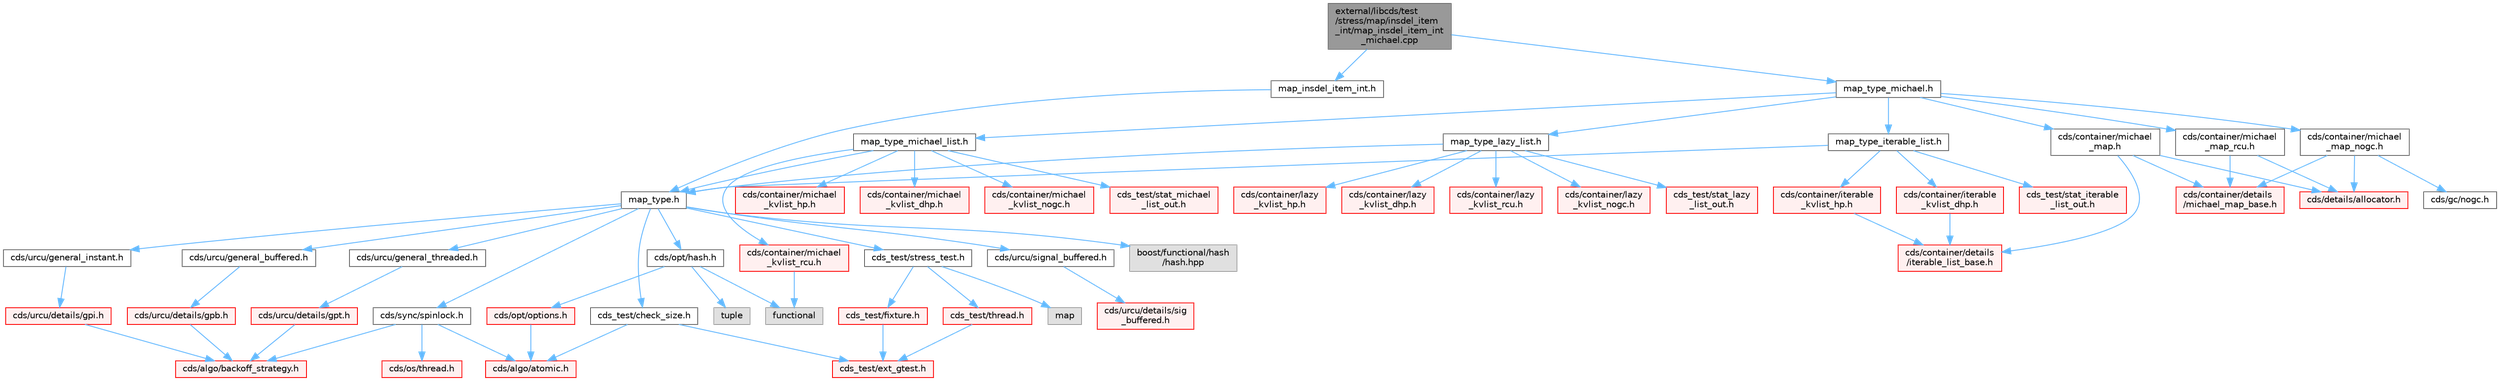 digraph "external/libcds/test/stress/map/insdel_item_int/map_insdel_item_int_michael.cpp"
{
 // LATEX_PDF_SIZE
  bgcolor="transparent";
  edge [fontname=Helvetica,fontsize=10,labelfontname=Helvetica,labelfontsize=10];
  node [fontname=Helvetica,fontsize=10,shape=box,height=0.2,width=0.4];
  Node1 [id="Node000001",label="external/libcds/test\l/stress/map/insdel_item\l_int/map_insdel_item_int\l_michael.cpp",height=0.2,width=0.4,color="gray40", fillcolor="grey60", style="filled", fontcolor="black",tooltip=" "];
  Node1 -> Node2 [id="edge1_Node000001_Node000002",color="steelblue1",style="solid",tooltip=" "];
  Node2 [id="Node000002",label="map_insdel_item_int.h",height=0.2,width=0.4,color="grey40", fillcolor="white", style="filled",URL="$map__insdel__item__int_8h.html",tooltip=" "];
  Node2 -> Node3 [id="edge2_Node000002_Node000003",color="steelblue1",style="solid",tooltip=" "];
  Node3 [id="Node000003",label="map_type.h",height=0.2,width=0.4,color="grey40", fillcolor="white", style="filled",URL="$map__type_8h.html",tooltip=" "];
  Node3 -> Node4 [id="edge3_Node000003_Node000004",color="steelblue1",style="solid",tooltip=" "];
  Node4 [id="Node000004",label="cds/urcu/general_instant.h",height=0.2,width=0.4,color="grey40", fillcolor="white", style="filled",URL="$general__instant_8h.html",tooltip=" "];
  Node4 -> Node5 [id="edge4_Node000004_Node000005",color="steelblue1",style="solid",tooltip=" "];
  Node5 [id="Node000005",label="cds/urcu/details/gpi.h",height=0.2,width=0.4,color="red", fillcolor="#FFF0F0", style="filled",URL="$gpi_8h.html",tooltip=" "];
  Node5 -> Node55 [id="edge5_Node000005_Node000055",color="steelblue1",style="solid",tooltip=" "];
  Node55 [id="Node000055",label="cds/algo/backoff_strategy.h",height=0.2,width=0.4,color="red", fillcolor="#FFF0F0", style="filled",URL="$backoff__strategy_8h.html",tooltip=" "];
  Node3 -> Node59 [id="edge6_Node000003_Node000059",color="steelblue1",style="solid",tooltip=" "];
  Node59 [id="Node000059",label="cds/urcu/general_buffered.h",height=0.2,width=0.4,color="grey40", fillcolor="white", style="filled",URL="$general__buffered_8h.html",tooltip=" "];
  Node59 -> Node60 [id="edge7_Node000059_Node000060",color="steelblue1",style="solid",tooltip=" "];
  Node60 [id="Node000060",label="cds/urcu/details/gpb.h",height=0.2,width=0.4,color="red", fillcolor="#FFF0F0", style="filled",URL="$gpb_8h.html",tooltip=" "];
  Node60 -> Node55 [id="edge8_Node000060_Node000055",color="steelblue1",style="solid",tooltip=" "];
  Node3 -> Node73 [id="edge9_Node000003_Node000073",color="steelblue1",style="solid",tooltip=" "];
  Node73 [id="Node000073",label="cds/urcu/general_threaded.h",height=0.2,width=0.4,color="grey40", fillcolor="white", style="filled",URL="$general__threaded_8h.html",tooltip=" "];
  Node73 -> Node74 [id="edge10_Node000073_Node000074",color="steelblue1",style="solid",tooltip=" "];
  Node74 [id="Node000074",label="cds/urcu/details/gpt.h",height=0.2,width=0.4,color="red", fillcolor="#FFF0F0", style="filled",URL="$gpt_8h.html",tooltip=" "];
  Node74 -> Node55 [id="edge11_Node000074_Node000055",color="steelblue1",style="solid",tooltip=" "];
  Node3 -> Node77 [id="edge12_Node000003_Node000077",color="steelblue1",style="solid",tooltip=" "];
  Node77 [id="Node000077",label="cds/urcu/signal_buffered.h",height=0.2,width=0.4,color="grey40", fillcolor="white", style="filled",URL="$signal__buffered_8h.html",tooltip=" "];
  Node77 -> Node78 [id="edge13_Node000077_Node000078",color="steelblue1",style="solid",tooltip=" "];
  Node78 [id="Node000078",label="cds/urcu/details/sig\l_buffered.h",height=0.2,width=0.4,color="red", fillcolor="#FFF0F0", style="filled",URL="$sig__buffered_8h.html",tooltip=" "];
  Node3 -> Node80 [id="edge14_Node000003_Node000080",color="steelblue1",style="solid",tooltip=" "];
  Node80 [id="Node000080",label="cds/sync/spinlock.h",height=0.2,width=0.4,color="grey40", fillcolor="white", style="filled",URL="$sync_2spinlock_8h.html",tooltip=" "];
  Node80 -> Node10 [id="edge15_Node000080_Node000010",color="steelblue1",style="solid",tooltip=" "];
  Node10 [id="Node000010",label="cds/algo/atomic.h",height=0.2,width=0.4,color="red", fillcolor="#FFF0F0", style="filled",URL="$external_2libcds_2cds_2algo_2atomic_8h.html",tooltip=" "];
  Node80 -> Node44 [id="edge16_Node000080_Node000044",color="steelblue1",style="solid",tooltip=" "];
  Node44 [id="Node000044",label="cds/os/thread.h",height=0.2,width=0.4,color="red", fillcolor="#FFF0F0", style="filled",URL="$cds_2os_2thread_8h.html",tooltip=" "];
  Node80 -> Node55 [id="edge17_Node000080_Node000055",color="steelblue1",style="solid",tooltip=" "];
  Node3 -> Node81 [id="edge18_Node000003_Node000081",color="steelblue1",style="solid",tooltip=" "];
  Node81 [id="Node000081",label="cds/opt/hash.h",height=0.2,width=0.4,color="grey40", fillcolor="white", style="filled",URL="$external_2libcds_2cds_2opt_2hash_8h.html",tooltip=" "];
  Node81 -> Node82 [id="edge19_Node000081_Node000082",color="steelblue1",style="solid",tooltip=" "];
  Node82 [id="Node000082",label="tuple",height=0.2,width=0.4,color="grey60", fillcolor="#E0E0E0", style="filled",tooltip=" "];
  Node81 -> Node83 [id="edge20_Node000081_Node000083",color="steelblue1",style="solid",tooltip=" "];
  Node83 [id="Node000083",label="functional",height=0.2,width=0.4,color="grey60", fillcolor="#E0E0E0", style="filled",tooltip=" "];
  Node81 -> Node67 [id="edge21_Node000081_Node000067",color="steelblue1",style="solid",tooltip=" "];
  Node67 [id="Node000067",label="cds/opt/options.h",height=0.2,width=0.4,color="red", fillcolor="#FFF0F0", style="filled",URL="$opt_2options_8h.html",tooltip=" "];
  Node67 -> Node10 [id="edge22_Node000067_Node000010",color="steelblue1",style="solid",tooltip=" "];
  Node3 -> Node84 [id="edge23_Node000003_Node000084",color="steelblue1",style="solid",tooltip=" "];
  Node84 [id="Node000084",label="boost/functional/hash\l/hash.hpp",height=0.2,width=0.4,color="grey60", fillcolor="#E0E0E0", style="filled",tooltip=" "];
  Node3 -> Node85 [id="edge24_Node000003_Node000085",color="steelblue1",style="solid",tooltip=" "];
  Node85 [id="Node000085",label="cds_test/stress_test.h",height=0.2,width=0.4,color="grey40", fillcolor="white", style="filled",URL="$stress__test_8h.html",tooltip=" "];
  Node85 -> Node86 [id="edge25_Node000085_Node000086",color="steelblue1",style="solid",tooltip=" "];
  Node86 [id="Node000086",label="map",height=0.2,width=0.4,color="grey60", fillcolor="#E0E0E0", style="filled",tooltip=" "];
  Node85 -> Node87 [id="edge26_Node000085_Node000087",color="steelblue1",style="solid",tooltip=" "];
  Node87 [id="Node000087",label="cds_test/fixture.h",height=0.2,width=0.4,color="red", fillcolor="#FFF0F0", style="filled",URL="$fixture_8h.html",tooltip=" "];
  Node87 -> Node88 [id="edge27_Node000087_Node000088",color="steelblue1",style="solid",tooltip=" "];
  Node88 [id="Node000088",label="cds_test/ext_gtest.h",height=0.2,width=0.4,color="red", fillcolor="#FFF0F0", style="filled",URL="$ext__gtest_8h.html",tooltip=" "];
  Node85 -> Node92 [id="edge28_Node000085_Node000092",color="steelblue1",style="solid",tooltip=" "];
  Node92 [id="Node000092",label="cds_test/thread.h",height=0.2,width=0.4,color="red", fillcolor="#FFF0F0", style="filled",URL="$test_2include_2cds__test_2thread_8h.html",tooltip=" "];
  Node92 -> Node88 [id="edge29_Node000092_Node000088",color="steelblue1",style="solid",tooltip=" "];
  Node3 -> Node96 [id="edge30_Node000003_Node000096",color="steelblue1",style="solid",tooltip=" "];
  Node96 [id="Node000096",label="cds_test/check_size.h",height=0.2,width=0.4,color="grey40", fillcolor="white", style="filled",URL="$check__size_8h.html",tooltip=" "];
  Node96 -> Node88 [id="edge31_Node000096_Node000088",color="steelblue1",style="solid",tooltip=" "];
  Node96 -> Node10 [id="edge32_Node000096_Node000010",color="steelblue1",style="solid",tooltip=" "];
  Node1 -> Node97 [id="edge33_Node000001_Node000097",color="steelblue1",style="solid",tooltip=" "];
  Node97 [id="Node000097",label="map_type_michael.h",height=0.2,width=0.4,color="grey40", fillcolor="white", style="filled",URL="$map__type__michael_8h.html",tooltip=" "];
  Node97 -> Node98 [id="edge34_Node000097_Node000098",color="steelblue1",style="solid",tooltip=" "];
  Node98 [id="Node000098",label="map_type_michael_list.h",height=0.2,width=0.4,color="grey40", fillcolor="white", style="filled",URL="$map__type__michael__list_8h.html",tooltip=" "];
  Node98 -> Node3 [id="edge35_Node000098_Node000003",color="steelblue1",style="solid",tooltip=" "];
  Node98 -> Node99 [id="edge36_Node000098_Node000099",color="steelblue1",style="solid",tooltip=" "];
  Node99 [id="Node000099",label="cds/container/michael\l_kvlist_hp.h",height=0.2,width=0.4,color="red", fillcolor="#FFF0F0", style="filled",URL="$michael__kvlist__hp_8h.html",tooltip=" "];
  Node98 -> Node111 [id="edge37_Node000098_Node000111",color="steelblue1",style="solid",tooltip=" "];
  Node111 [id="Node000111",label="cds/container/michael\l_kvlist_dhp.h",height=0.2,width=0.4,color="red", fillcolor="#FFF0F0", style="filled",URL="$michael__kvlist__dhp_8h.html",tooltip=" "];
  Node98 -> Node116 [id="edge38_Node000098_Node000116",color="steelblue1",style="solid",tooltip=" "];
  Node116 [id="Node000116",label="cds/container/michael\l_kvlist_rcu.h",height=0.2,width=0.4,color="red", fillcolor="#FFF0F0", style="filled",URL="$michael__kvlist__rcu_8h.html",tooltip=" "];
  Node116 -> Node83 [id="edge39_Node000116_Node000083",color="steelblue1",style="solid",tooltip=" "];
  Node98 -> Node122 [id="edge40_Node000098_Node000122",color="steelblue1",style="solid",tooltip=" "];
  Node122 [id="Node000122",label="cds/container/michael\l_kvlist_nogc.h",height=0.2,width=0.4,color="red", fillcolor="#FFF0F0", style="filled",URL="$michael__kvlist__nogc_8h.html",tooltip=" "];
  Node98 -> Node125 [id="edge41_Node000098_Node000125",color="steelblue1",style="solid",tooltip=" "];
  Node125 [id="Node000125",label="cds_test/stat_michael\l_list_out.h",height=0.2,width=0.4,color="red", fillcolor="#FFF0F0", style="filled",URL="$stat__michael__list__out_8h.html",tooltip=" "];
  Node97 -> Node126 [id="edge42_Node000097_Node000126",color="steelblue1",style="solid",tooltip=" "];
  Node126 [id="Node000126",label="map_type_lazy_list.h",height=0.2,width=0.4,color="grey40", fillcolor="white", style="filled",URL="$map__type__lazy__list_8h.html",tooltip=" "];
  Node126 -> Node3 [id="edge43_Node000126_Node000003",color="steelblue1",style="solid",tooltip=" "];
  Node126 -> Node127 [id="edge44_Node000126_Node000127",color="steelblue1",style="solid",tooltip=" "];
  Node127 [id="Node000127",label="cds/container/lazy\l_kvlist_hp.h",height=0.2,width=0.4,color="red", fillcolor="#FFF0F0", style="filled",URL="$lazy__kvlist__hp_8h.html",tooltip=" "];
  Node126 -> Node134 [id="edge45_Node000126_Node000134",color="steelblue1",style="solid",tooltip=" "];
  Node134 [id="Node000134",label="cds/container/lazy\l_kvlist_dhp.h",height=0.2,width=0.4,color="red", fillcolor="#FFF0F0", style="filled",URL="$lazy__kvlist__dhp_8h.html",tooltip=" "];
  Node126 -> Node136 [id="edge46_Node000126_Node000136",color="steelblue1",style="solid",tooltip=" "];
  Node136 [id="Node000136",label="cds/container/lazy\l_kvlist_rcu.h",height=0.2,width=0.4,color="red", fillcolor="#FFF0F0", style="filled",URL="$lazy__kvlist__rcu_8h.html",tooltip=" "];
  Node126 -> Node138 [id="edge47_Node000126_Node000138",color="steelblue1",style="solid",tooltip=" "];
  Node138 [id="Node000138",label="cds/container/lazy\l_kvlist_nogc.h",height=0.2,width=0.4,color="red", fillcolor="#FFF0F0", style="filled",URL="$lazy__kvlist__nogc_8h.html",tooltip=" "];
  Node126 -> Node140 [id="edge48_Node000126_Node000140",color="steelblue1",style="solid",tooltip=" "];
  Node140 [id="Node000140",label="cds_test/stat_lazy\l_list_out.h",height=0.2,width=0.4,color="red", fillcolor="#FFF0F0", style="filled",URL="$stat__lazy__list__out_8h.html",tooltip=" "];
  Node97 -> Node141 [id="edge49_Node000097_Node000141",color="steelblue1",style="solid",tooltip=" "];
  Node141 [id="Node000141",label="map_type_iterable_list.h",height=0.2,width=0.4,color="grey40", fillcolor="white", style="filled",URL="$map__type__iterable__list_8h.html",tooltip=" "];
  Node141 -> Node3 [id="edge50_Node000141_Node000003",color="steelblue1",style="solid",tooltip=" "];
  Node141 -> Node142 [id="edge51_Node000141_Node000142",color="steelblue1",style="solid",tooltip=" "];
  Node142 [id="Node000142",label="cds/container/iterable\l_kvlist_hp.h",height=0.2,width=0.4,color="red", fillcolor="#FFF0F0", style="filled",URL="$iterable__kvlist__hp_8h.html",tooltip=" "];
  Node142 -> Node143 [id="edge52_Node000142_Node000143",color="steelblue1",style="solid",tooltip=" "];
  Node143 [id="Node000143",label="cds/container/details\l/iterable_list_base.h",height=0.2,width=0.4,color="red", fillcolor="#FFF0F0", style="filled",URL="$container_2details_2iterable__list__base_8h.html",tooltip=" "];
  Node141 -> Node152 [id="edge53_Node000141_Node000152",color="steelblue1",style="solid",tooltip=" "];
  Node152 [id="Node000152",label="cds/container/iterable\l_kvlist_dhp.h",height=0.2,width=0.4,color="red", fillcolor="#FFF0F0", style="filled",URL="$iterable__kvlist__dhp_8h.html",tooltip=" "];
  Node152 -> Node143 [id="edge54_Node000152_Node000143",color="steelblue1",style="solid",tooltip=" "];
  Node141 -> Node155 [id="edge55_Node000141_Node000155",color="steelblue1",style="solid",tooltip=" "];
  Node155 [id="Node000155",label="cds_test/stat_iterable\l_list_out.h",height=0.2,width=0.4,color="red", fillcolor="#FFF0F0", style="filled",URL="$stat__iterable__list__out_8h.html",tooltip=" "];
  Node97 -> Node156 [id="edge56_Node000097_Node000156",color="steelblue1",style="solid",tooltip=" "];
  Node156 [id="Node000156",label="cds/container/michael\l_map.h",height=0.2,width=0.4,color="grey40", fillcolor="white", style="filled",URL="$michael__map_8h.html",tooltip=" "];
  Node156 -> Node157 [id="edge57_Node000156_Node000157",color="steelblue1",style="solid",tooltip=" "];
  Node157 [id="Node000157",label="cds/container/details\l/michael_map_base.h",height=0.2,width=0.4,color="red", fillcolor="#FFF0F0", style="filled",URL="$michael__map__base_8h.html",tooltip=" "];
  Node156 -> Node143 [id="edge58_Node000156_Node000143",color="steelblue1",style="solid",tooltip=" "];
  Node156 -> Node26 [id="edge59_Node000156_Node000026",color="steelblue1",style="solid",tooltip=" "];
  Node26 [id="Node000026",label="cds/details/allocator.h",height=0.2,width=0.4,color="red", fillcolor="#FFF0F0", style="filled",URL="$external_2libcds_2cds_2details_2allocator_8h.html",tooltip=" "];
  Node97 -> Node160 [id="edge60_Node000097_Node000160",color="steelblue1",style="solid",tooltip=" "];
  Node160 [id="Node000160",label="cds/container/michael\l_map_rcu.h",height=0.2,width=0.4,color="grey40", fillcolor="white", style="filled",URL="$michael__map__rcu_8h.html",tooltip=" "];
  Node160 -> Node157 [id="edge61_Node000160_Node000157",color="steelblue1",style="solid",tooltip=" "];
  Node160 -> Node26 [id="edge62_Node000160_Node000026",color="steelblue1",style="solid",tooltip=" "];
  Node97 -> Node161 [id="edge63_Node000097_Node000161",color="steelblue1",style="solid",tooltip=" "];
  Node161 [id="Node000161",label="cds/container/michael\l_map_nogc.h",height=0.2,width=0.4,color="grey40", fillcolor="white", style="filled",URL="$michael__map__nogc_8h.html",tooltip=" "];
  Node161 -> Node157 [id="edge64_Node000161_Node000157",color="steelblue1",style="solid",tooltip=" "];
  Node161 -> Node124 [id="edge65_Node000161_Node000124",color="steelblue1",style="solid",tooltip=" "];
  Node124 [id="Node000124",label="cds/gc/nogc.h",height=0.2,width=0.4,color="grey40", fillcolor="white", style="filled",URL="$nogc_8h.html",tooltip=" "];
  Node161 -> Node26 [id="edge66_Node000161_Node000026",color="steelblue1",style="solid",tooltip=" "];
}
